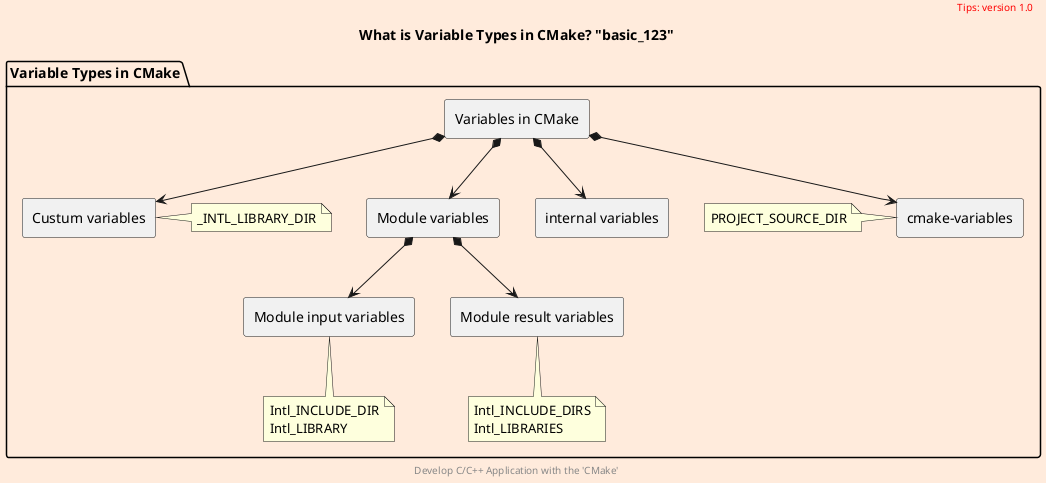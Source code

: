 @startuml what-cmake_variables
scale 700 width
skinparam backgroundColor #FFEBDC
scale 1

package "Variable Types in CMake" as types {
    rectangle "Variables in CMake" as variables
    rectangle "cmake-variables" as cmake_variables
    rectangle "Module variables" as module_variables
    rectangle "Module input variables" as input_variables
    rectangle "Module result variables" as result_variables
    rectangle "Custum variables" as custum_variables
    rectangle "internal variables" as internal_variables

    note left of cmake_variables
        PROJECT_SOURCE_DIR
    endnote
    note right of custum_variables
        _INTL_LIBRARY_DIR
    endnote
    note bottom of input_variables
        Intl_INCLUDE_DIR
        Intl_LIBRARY
    endnote
    note bottom of result_variables
        Intl_INCLUDE_DIRS
        Intl_LIBRARIES
    endnote
}

variables *--> cmake_variables
variables *--> module_variables
variables *--> custum_variables
variables *--> internal_variables
module_variables *--> input_variables
module_variables *--> result_variables

title
    What is Variable Types in CMake? "basic_123"
end title

header
<font color=red>Tips: version 1.0</font>
endheader

center footer Develop C/C++ Application with the 'CMake'

@enduml